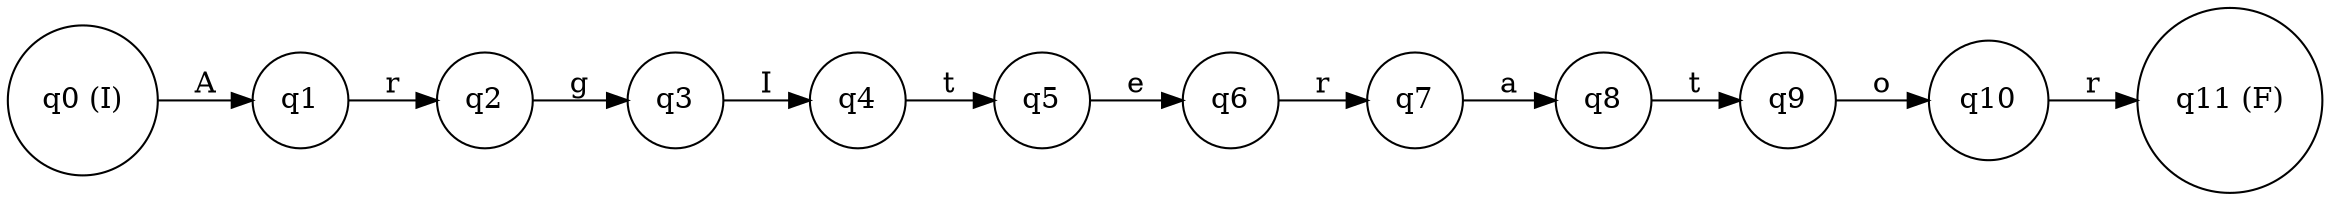 digraph finite_state_machine {
rankdir=LR;
node [shape = circle];
q0 [label="q0 (I)"];
q1 [label="q1"];
q2 [label="q2"];
q3 [label="q3"];
q4 [label="q4"];
q5 [label="q5"];
q6 [label="q6"];
q7 [label="q7"];
q8 [label="q8"];
q9 [label="q9"];
q10 [label="q10"];
q11 [label="q11 (F)"];
q0 -> q1 [label="A"];
q1 -> q2 [label="r"];
q2 -> q3 [label="g"];
q3 -> q4 [label="I"];
q4 -> q5 [label="t"];
q5 -> q6 [label="e"];
q6 -> q7 [label="r"];
q7 -> q8 [label="a"];
q8 -> q9 [label="t"];
q9 -> q10 [label="o"];
q10 -> q11 [label="r"];
}
